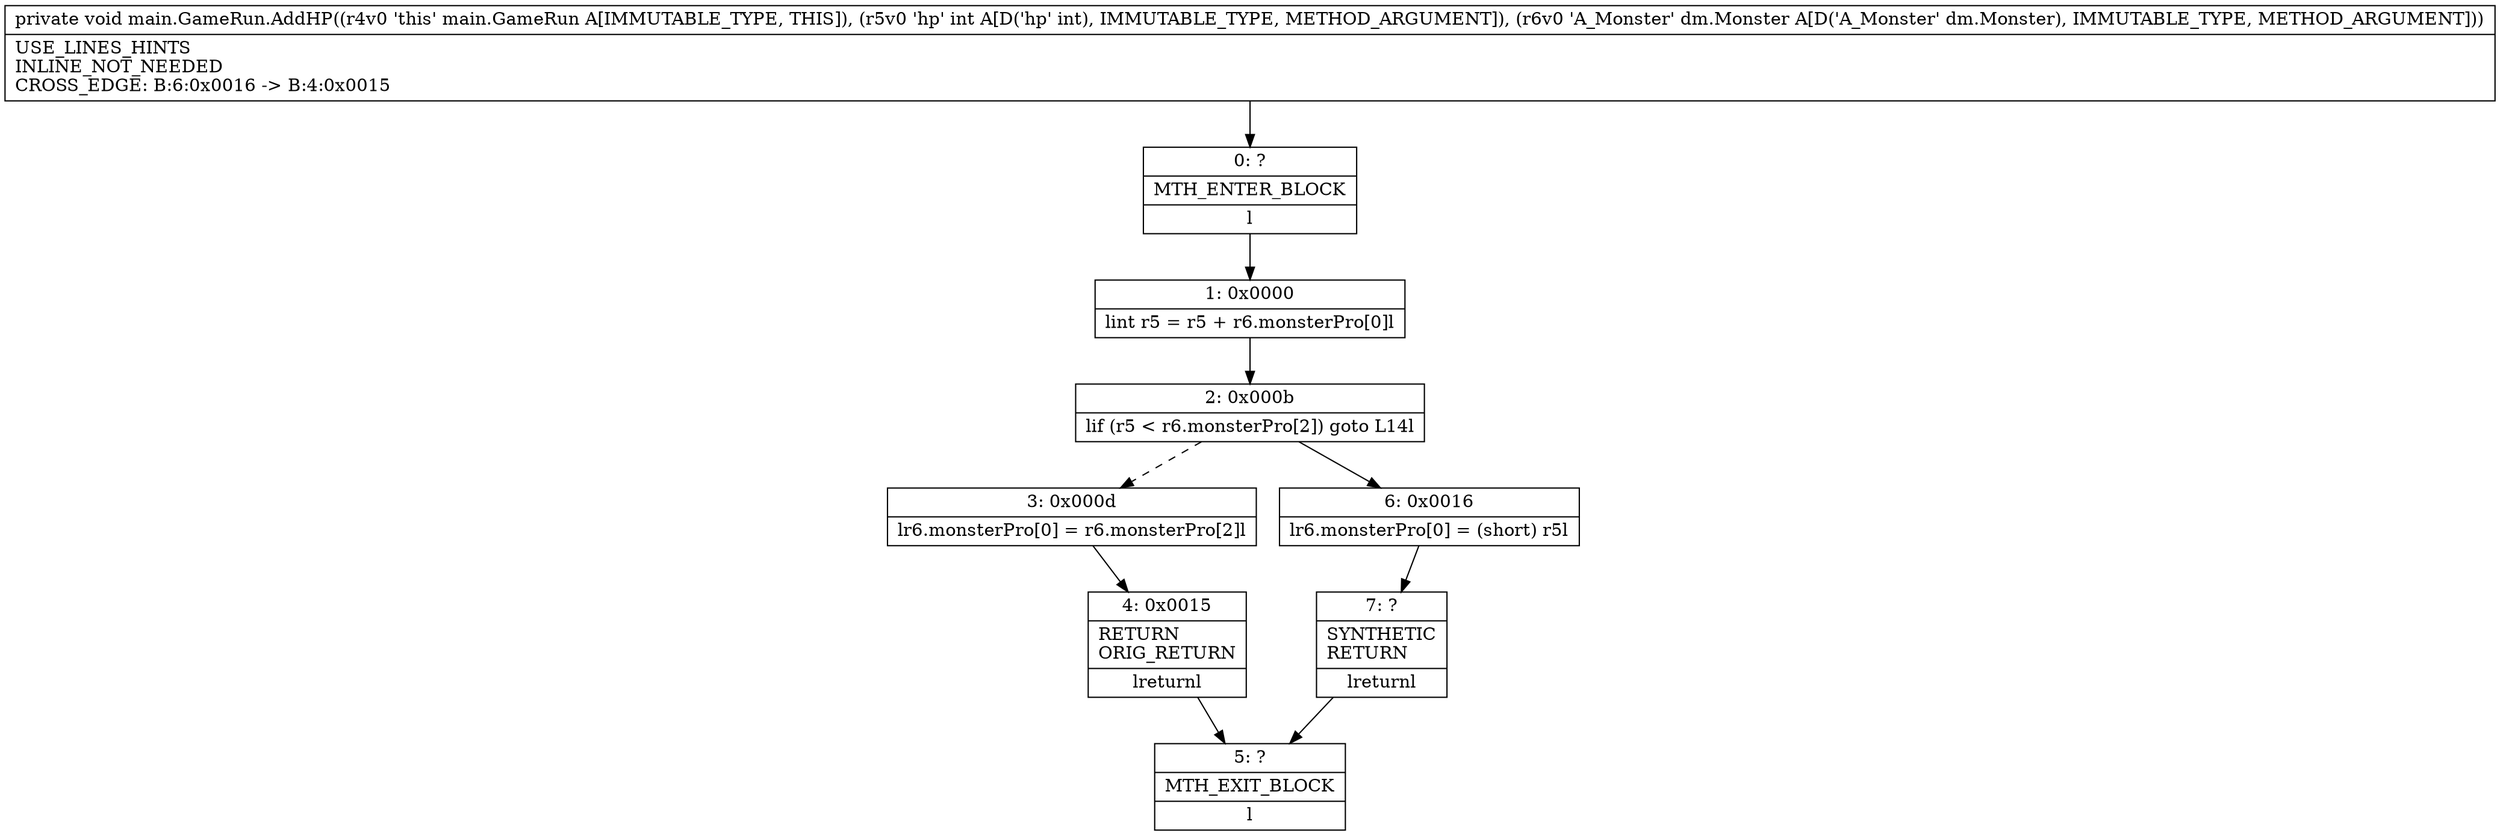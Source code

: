 digraph "CFG formain.GameRun.AddHP(ILdm\/Monster;)V" {
Node_0 [shape=record,label="{0\:\ ?|MTH_ENTER_BLOCK\l|l}"];
Node_1 [shape=record,label="{1\:\ 0x0000|lint r5 = r5 + r6.monsterPro[0]l}"];
Node_2 [shape=record,label="{2\:\ 0x000b|lif (r5 \< r6.monsterPro[2]) goto L14l}"];
Node_3 [shape=record,label="{3\:\ 0x000d|lr6.monsterPro[0] = r6.monsterPro[2]l}"];
Node_4 [shape=record,label="{4\:\ 0x0015|RETURN\lORIG_RETURN\l|lreturnl}"];
Node_5 [shape=record,label="{5\:\ ?|MTH_EXIT_BLOCK\l|l}"];
Node_6 [shape=record,label="{6\:\ 0x0016|lr6.monsterPro[0] = (short) r5l}"];
Node_7 [shape=record,label="{7\:\ ?|SYNTHETIC\lRETURN\l|lreturnl}"];
MethodNode[shape=record,label="{private void main.GameRun.AddHP((r4v0 'this' main.GameRun A[IMMUTABLE_TYPE, THIS]), (r5v0 'hp' int A[D('hp' int), IMMUTABLE_TYPE, METHOD_ARGUMENT]), (r6v0 'A_Monster' dm.Monster A[D('A_Monster' dm.Monster), IMMUTABLE_TYPE, METHOD_ARGUMENT]))  | USE_LINES_HINTS\lINLINE_NOT_NEEDED\lCROSS_EDGE: B:6:0x0016 \-\> B:4:0x0015\l}"];
MethodNode -> Node_0;
Node_0 -> Node_1;
Node_1 -> Node_2;
Node_2 -> Node_3[style=dashed];
Node_2 -> Node_6;
Node_3 -> Node_4;
Node_4 -> Node_5;
Node_6 -> Node_7;
Node_7 -> Node_5;
}

